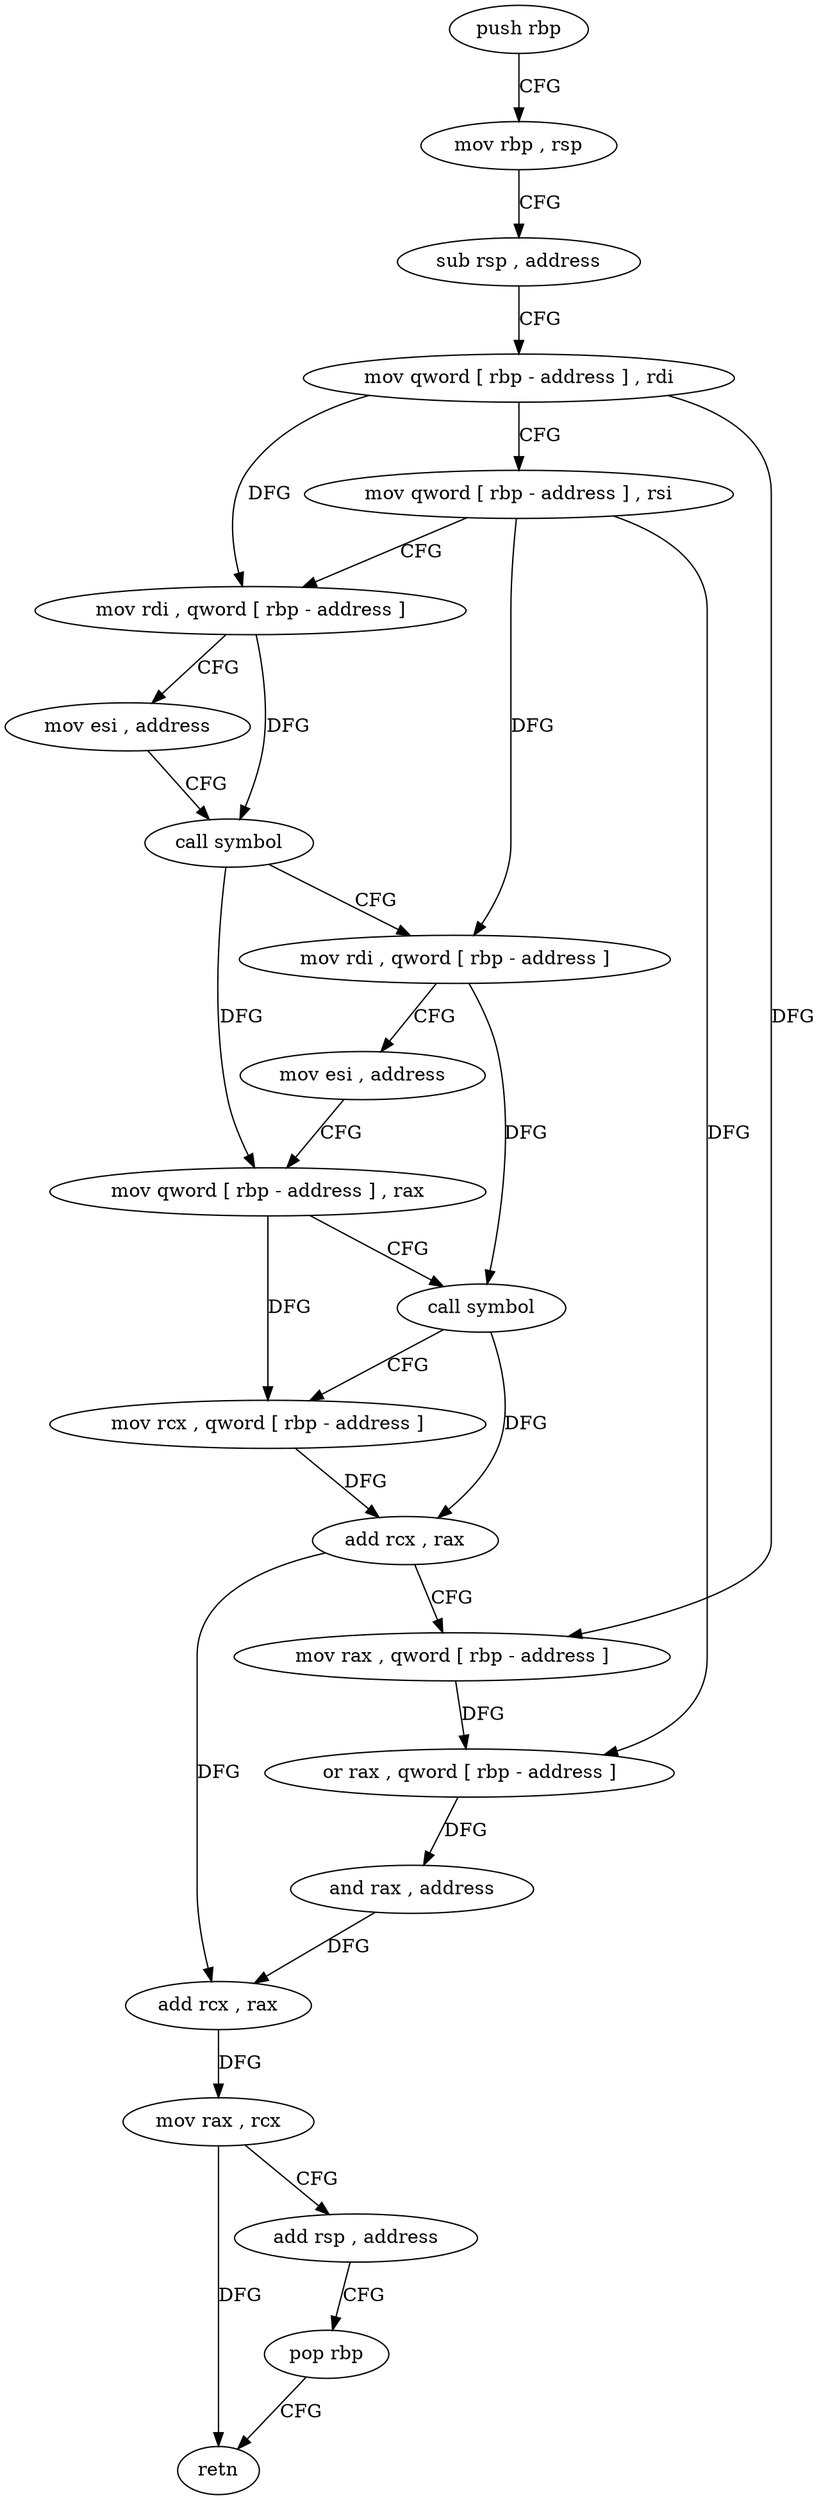 digraph "func" {
"4322656" [label = "push rbp" ]
"4322657" [label = "mov rbp , rsp" ]
"4322660" [label = "sub rsp , address" ]
"4322664" [label = "mov qword [ rbp - address ] , rdi" ]
"4322668" [label = "mov qword [ rbp - address ] , rsi" ]
"4322672" [label = "mov rdi , qword [ rbp - address ]" ]
"4322676" [label = "mov esi , address" ]
"4322681" [label = "call symbol" ]
"4322686" [label = "mov rdi , qword [ rbp - address ]" ]
"4322690" [label = "mov esi , address" ]
"4322695" [label = "mov qword [ rbp - address ] , rax" ]
"4322699" [label = "call symbol" ]
"4322704" [label = "mov rcx , qword [ rbp - address ]" ]
"4322708" [label = "add rcx , rax" ]
"4322711" [label = "mov rax , qword [ rbp - address ]" ]
"4322715" [label = "or rax , qword [ rbp - address ]" ]
"4322719" [label = "and rax , address" ]
"4322725" [label = "add rcx , rax" ]
"4322728" [label = "mov rax , rcx" ]
"4322731" [label = "add rsp , address" ]
"4322735" [label = "pop rbp" ]
"4322736" [label = "retn" ]
"4322656" -> "4322657" [ label = "CFG" ]
"4322657" -> "4322660" [ label = "CFG" ]
"4322660" -> "4322664" [ label = "CFG" ]
"4322664" -> "4322668" [ label = "CFG" ]
"4322664" -> "4322672" [ label = "DFG" ]
"4322664" -> "4322711" [ label = "DFG" ]
"4322668" -> "4322672" [ label = "CFG" ]
"4322668" -> "4322686" [ label = "DFG" ]
"4322668" -> "4322715" [ label = "DFG" ]
"4322672" -> "4322676" [ label = "CFG" ]
"4322672" -> "4322681" [ label = "DFG" ]
"4322676" -> "4322681" [ label = "CFG" ]
"4322681" -> "4322686" [ label = "CFG" ]
"4322681" -> "4322695" [ label = "DFG" ]
"4322686" -> "4322690" [ label = "CFG" ]
"4322686" -> "4322699" [ label = "DFG" ]
"4322690" -> "4322695" [ label = "CFG" ]
"4322695" -> "4322699" [ label = "CFG" ]
"4322695" -> "4322704" [ label = "DFG" ]
"4322699" -> "4322704" [ label = "CFG" ]
"4322699" -> "4322708" [ label = "DFG" ]
"4322704" -> "4322708" [ label = "DFG" ]
"4322708" -> "4322711" [ label = "CFG" ]
"4322708" -> "4322725" [ label = "DFG" ]
"4322711" -> "4322715" [ label = "DFG" ]
"4322715" -> "4322719" [ label = "DFG" ]
"4322719" -> "4322725" [ label = "DFG" ]
"4322725" -> "4322728" [ label = "DFG" ]
"4322728" -> "4322731" [ label = "CFG" ]
"4322728" -> "4322736" [ label = "DFG" ]
"4322731" -> "4322735" [ label = "CFG" ]
"4322735" -> "4322736" [ label = "CFG" ]
}
